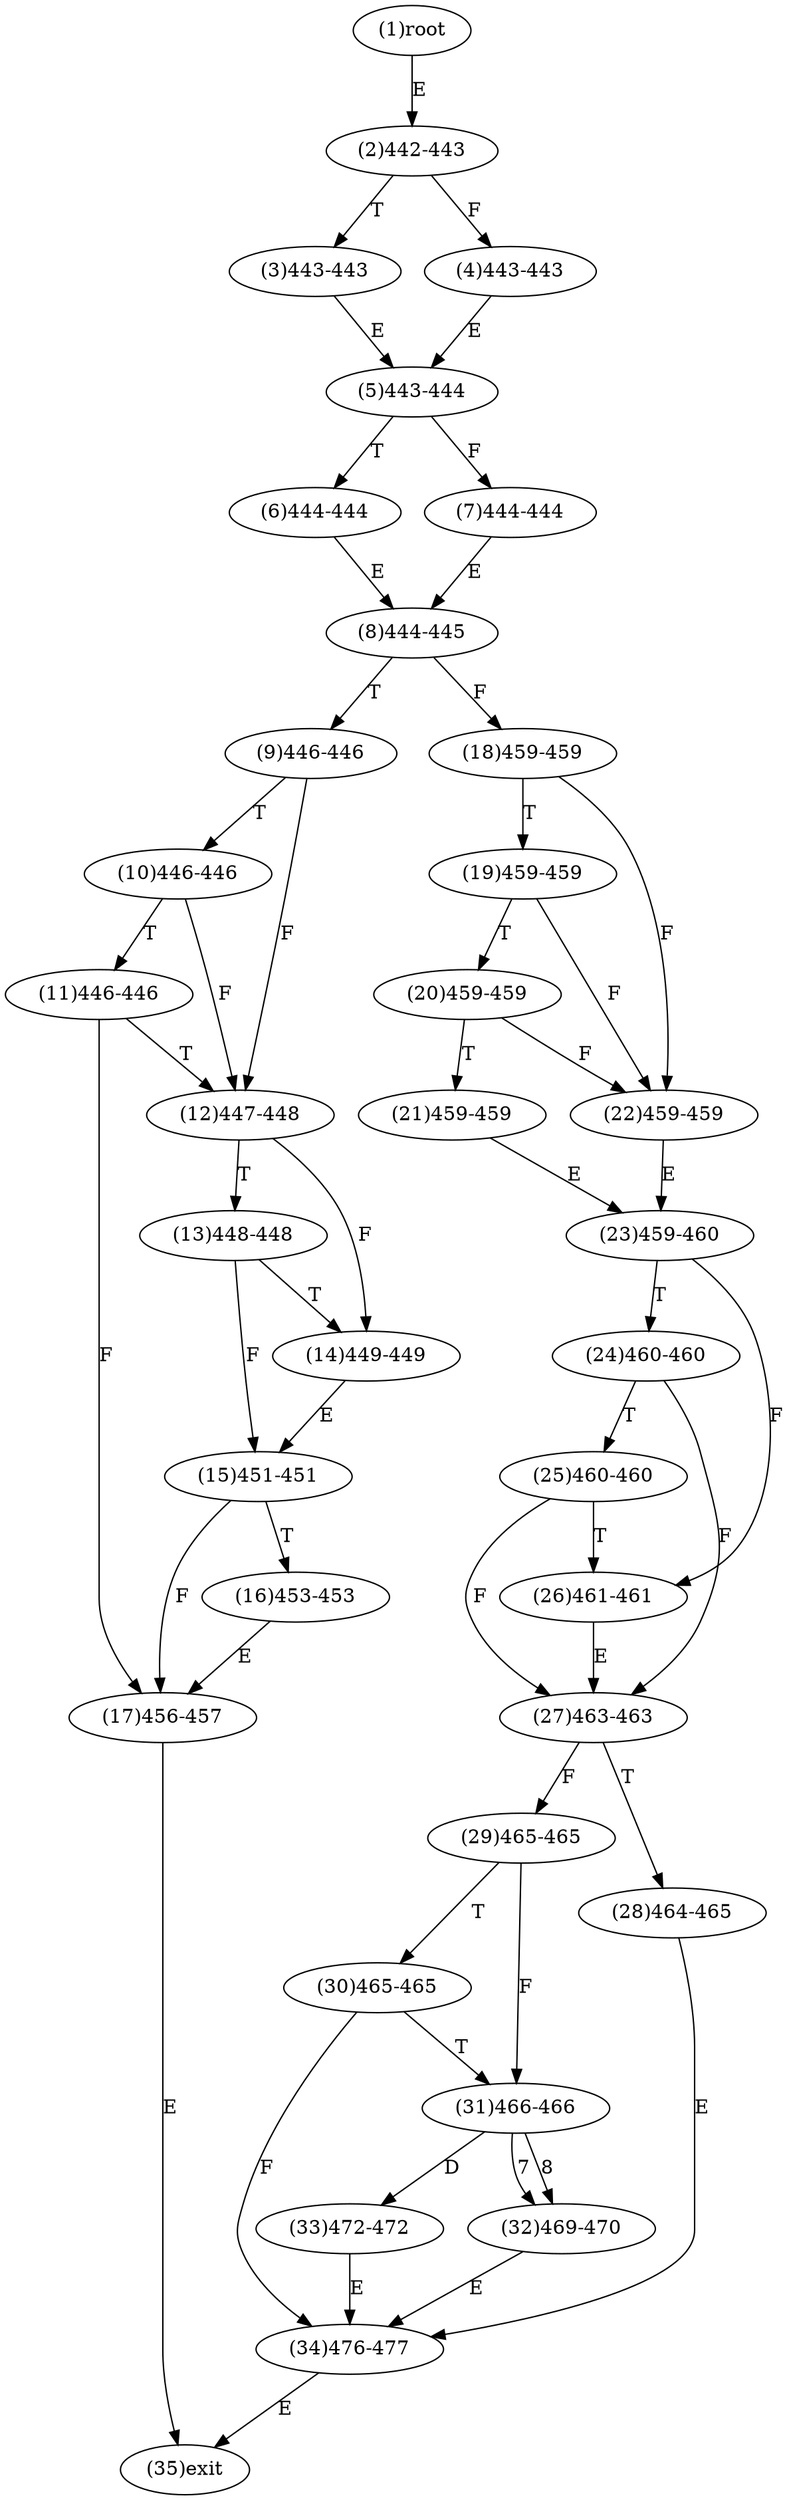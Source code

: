 digraph "" { 
1[ label="(1)root"];
2[ label="(2)442-443"];
3[ label="(3)443-443"];
4[ label="(4)443-443"];
5[ label="(5)443-444"];
6[ label="(6)444-444"];
7[ label="(7)444-444"];
8[ label="(8)444-445"];
9[ label="(9)446-446"];
10[ label="(10)446-446"];
11[ label="(11)446-446"];
12[ label="(12)447-448"];
13[ label="(13)448-448"];
14[ label="(14)449-449"];
15[ label="(15)451-451"];
17[ label="(17)456-457"];
16[ label="(16)453-453"];
19[ label="(19)459-459"];
18[ label="(18)459-459"];
21[ label="(21)459-459"];
20[ label="(20)459-459"];
23[ label="(23)459-460"];
22[ label="(22)459-459"];
25[ label="(25)460-460"];
24[ label="(24)460-460"];
27[ label="(27)463-463"];
26[ label="(26)461-461"];
29[ label="(29)465-465"];
28[ label="(28)464-465"];
31[ label="(31)466-466"];
30[ label="(30)465-465"];
34[ label="(34)476-477"];
35[ label="(35)exit"];
32[ label="(32)469-470"];
33[ label="(33)472-472"];
1->2[ label="E"];
2->4[ label="F"];
2->3[ label="T"];
3->5[ label="E"];
4->5[ label="E"];
5->7[ label="F"];
5->6[ label="T"];
6->8[ label="E"];
7->8[ label="E"];
8->18[ label="F"];
8->9[ label="T"];
9->12[ label="F"];
9->10[ label="T"];
10->12[ label="F"];
10->11[ label="T"];
11->17[ label="F"];
11->12[ label="T"];
12->14[ label="F"];
12->13[ label="T"];
13->15[ label="F"];
13->14[ label="T"];
14->15[ label="E"];
15->17[ label="F"];
15->16[ label="T"];
16->17[ label="E"];
17->35[ label="E"];
18->22[ label="F"];
18->19[ label="T"];
19->22[ label="F"];
19->20[ label="T"];
20->22[ label="F"];
20->21[ label="T"];
21->23[ label="E"];
22->23[ label="E"];
23->26[ label="F"];
23->24[ label="T"];
24->27[ label="F"];
24->25[ label="T"];
25->27[ label="F"];
25->26[ label="T"];
26->27[ label="E"];
27->29[ label="F"];
27->28[ label="T"];
28->34[ label="E"];
29->31[ label="F"];
29->30[ label="T"];
30->34[ label="F"];
30->31[ label="T"];
31->32[ label="7"];
31->32[ label="8"];
31->33[ label="D"];
32->34[ label="E"];
33->34[ label="E"];
34->35[ label="E"];
}